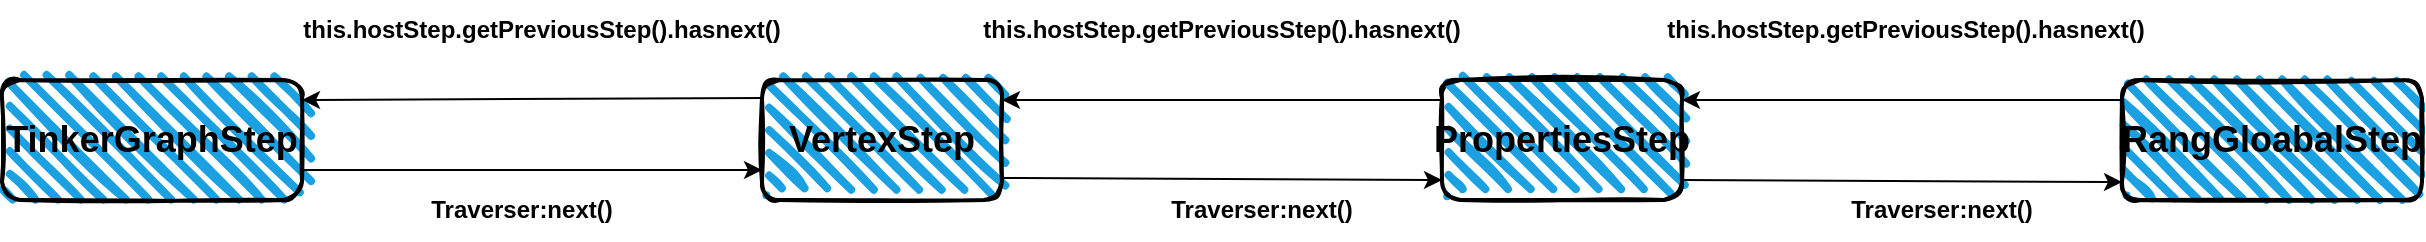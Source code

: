 <mxfile version="21.3.8" type="github">
  <diagram name="第 1 页" id="VWPbVaGyWXcX7U-H5dxE">
    <mxGraphModel dx="1434" dy="739" grid="1" gridSize="10" guides="1" tooltips="1" connect="1" arrows="1" fold="1" page="1" pageScale="1" pageWidth="827" pageHeight="1169" math="0" shadow="0">
      <root>
        <mxCell id="0" />
        <mxCell id="1" parent="0" />
        <mxCell id="vvC79_eZZluVpK0fMWGm-1" value="" style="rounded=1;whiteSpace=wrap;html=1;" vertex="1" parent="1">
          <mxGeometry x="100" y="330" width="150" height="60" as="geometry" />
        </mxCell>
        <mxCell id="vvC79_eZZluVpK0fMWGm-2" value="" style="rounded=1;whiteSpace=wrap;html=1;" vertex="1" parent="1">
          <mxGeometry x="480" y="330" width="120" height="60" as="geometry" />
        </mxCell>
        <mxCell id="vvC79_eZZluVpK0fMWGm-3" value="" style="rounded=1;whiteSpace=wrap;html=1;" vertex="1" parent="1">
          <mxGeometry x="820" y="330" width="120" height="60" as="geometry" />
        </mxCell>
        <mxCell id="vvC79_eZZluVpK0fMWGm-4" value="" style="rounded=1;whiteSpace=wrap;html=1;" vertex="1" parent="1">
          <mxGeometry x="1160" y="330" width="150" height="60" as="geometry" />
        </mxCell>
        <mxCell id="vvC79_eZZluVpK0fMWGm-13" value="&lt;b&gt;&lt;font style=&quot;font-size: 18px;&quot;&gt;TinkerGraphStep&lt;/font&gt;&lt;/b&gt;" style="rounded=1;whiteSpace=wrap;html=1;strokeWidth=2;fillWeight=4;hachureGap=8;hachureAngle=45;fillColor=#1ba1e2;sketch=1;" vertex="1" parent="1">
          <mxGeometry x="100" y="330" width="150" height="60" as="geometry" />
        </mxCell>
        <mxCell id="vvC79_eZZluVpK0fMWGm-14" value="&lt;b&gt;&lt;font style=&quot;font-size: 18px;&quot;&gt;VertexStep&lt;/font&gt;&lt;/b&gt;" style="rounded=1;whiteSpace=wrap;html=1;strokeWidth=2;fillWeight=4;hachureGap=8;hachureAngle=45;fillColor=#1ba1e2;sketch=1;" vertex="1" parent="1">
          <mxGeometry x="480" y="330" width="120" height="60" as="geometry" />
        </mxCell>
        <mxCell id="vvC79_eZZluVpK0fMWGm-15" value="&lt;b&gt;&lt;font style=&quot;font-size: 18px;&quot;&gt;PropertiesStep&lt;/font&gt;&lt;/b&gt;" style="rounded=1;whiteSpace=wrap;html=1;strokeWidth=2;fillWeight=4;hachureGap=8;hachureAngle=45;fillColor=#1ba1e2;sketch=1;" vertex="1" parent="1">
          <mxGeometry x="820" y="330" width="120" height="60" as="geometry" />
        </mxCell>
        <mxCell id="vvC79_eZZluVpK0fMWGm-16" value="&lt;b&gt;&lt;font style=&quot;font-size: 18px;&quot;&gt;RangGloabalStep&lt;/font&gt;&lt;/b&gt;" style="rounded=1;whiteSpace=wrap;html=1;strokeWidth=2;fillWeight=4;hachureGap=8;hachureAngle=45;fillColor=#1ba1e2;sketch=1;" vertex="1" parent="1">
          <mxGeometry x="1160" y="330" width="150" height="60" as="geometry" />
        </mxCell>
        <mxCell id="vvC79_eZZluVpK0fMWGm-18" value="&lt;b&gt;this.hostStep.getPreviousStep().hasnext()&lt;/b&gt;" style="text;html=1;strokeColor=none;fillColor=none;align=center;verticalAlign=middle;whiteSpace=wrap;rounded=0;" vertex="1" parent="1">
          <mxGeometry x="1022" y="290" width="60" height="30" as="geometry" />
        </mxCell>
        <mxCell id="vvC79_eZZluVpK0fMWGm-25" value="" style="endArrow=classic;html=1;rounded=0;" edge="1" parent="1">
          <mxGeometry width="50" height="50" relative="1" as="geometry">
            <mxPoint x="600" y="379" as="sourcePoint" />
            <mxPoint x="820" y="380" as="targetPoint" />
          </mxGeometry>
        </mxCell>
        <mxCell id="vvC79_eZZluVpK0fMWGm-26" value="" style="endArrow=classic;html=1;rounded=0;entryX=0;entryY=0.75;entryDx=0;entryDy=0;exitX=1;exitY=0.75;exitDx=0;exitDy=0;" edge="1" parent="1" source="vvC79_eZZluVpK0fMWGm-1" target="vvC79_eZZluVpK0fMWGm-2">
          <mxGeometry width="50" height="50" relative="1" as="geometry">
            <mxPoint x="260" y="382" as="sourcePoint" />
            <mxPoint x="370" y="381" as="targetPoint" />
          </mxGeometry>
        </mxCell>
        <mxCell id="vvC79_eZZluVpK0fMWGm-27" value="" style="endArrow=classic;html=1;rounded=0;" edge="1" parent="1">
          <mxGeometry width="50" height="50" relative="1" as="geometry">
            <mxPoint x="1160" y="340" as="sourcePoint" />
            <mxPoint x="940" y="340" as="targetPoint" />
          </mxGeometry>
        </mxCell>
        <mxCell id="vvC79_eZZluVpK0fMWGm-28" value="" style="endArrow=classic;html=1;rounded=0;" edge="1" parent="1">
          <mxGeometry width="50" height="50" relative="1" as="geometry">
            <mxPoint x="940" y="380" as="sourcePoint" />
            <mxPoint x="1160" y="381" as="targetPoint" />
          </mxGeometry>
        </mxCell>
        <mxCell id="vvC79_eZZluVpK0fMWGm-29" value="" style="endArrow=classic;html=1;rounded=0;" edge="1" parent="1">
          <mxGeometry width="50" height="50" relative="1" as="geometry">
            <mxPoint x="820" y="340" as="sourcePoint" />
            <mxPoint x="600" y="340" as="targetPoint" />
          </mxGeometry>
        </mxCell>
        <mxCell id="vvC79_eZZluVpK0fMWGm-30" value="" style="endArrow=classic;html=1;rounded=0;exitX=0.008;exitY=0.15;exitDx=0;exitDy=0;exitPerimeter=0;" edge="1" parent="1" source="vvC79_eZZluVpK0fMWGm-2">
          <mxGeometry width="50" height="50" relative="1" as="geometry">
            <mxPoint x="440" y="340" as="sourcePoint" />
            <mxPoint x="250" y="340" as="targetPoint" />
          </mxGeometry>
        </mxCell>
        <mxCell id="vvC79_eZZluVpK0fMWGm-32" value="&lt;b&gt;this.hostStep.getPreviousStep().hasnext()&lt;/b&gt;" style="text;html=1;strokeColor=none;fillColor=none;align=center;verticalAlign=middle;whiteSpace=wrap;rounded=0;" vertex="1" parent="1">
          <mxGeometry x="680" y="290" width="60" height="30" as="geometry" />
        </mxCell>
        <mxCell id="vvC79_eZZluVpK0fMWGm-33" value="&lt;b&gt;this.hostStep.getPreviousStep().hasnext()&lt;/b&gt;" style="text;html=1;strokeColor=none;fillColor=none;align=center;verticalAlign=middle;whiteSpace=wrap;rounded=0;" vertex="1" parent="1">
          <mxGeometry x="340" y="290" width="60" height="30" as="geometry" />
        </mxCell>
        <mxCell id="vvC79_eZZluVpK0fMWGm-35" value="&lt;b&gt;Traverser:next()&lt;/b&gt;" style="text;html=1;strokeColor=none;fillColor=none;align=center;verticalAlign=middle;whiteSpace=wrap;rounded=0;" vertex="1" parent="1">
          <mxGeometry x="330" y="380" width="60" height="30" as="geometry" />
        </mxCell>
        <mxCell id="vvC79_eZZluVpK0fMWGm-39" value="&lt;b&gt;Traverser:next()&lt;/b&gt;" style="text;html=1;strokeColor=none;fillColor=none;align=center;verticalAlign=middle;whiteSpace=wrap;rounded=0;" vertex="1" parent="1">
          <mxGeometry x="700" y="380" width="60" height="30" as="geometry" />
        </mxCell>
        <mxCell id="vvC79_eZZluVpK0fMWGm-40" value="&lt;b&gt;Traverser:next()&lt;/b&gt;" style="text;html=1;strokeColor=none;fillColor=none;align=center;verticalAlign=middle;whiteSpace=wrap;rounded=0;" vertex="1" parent="1">
          <mxGeometry x="1040" y="380" width="60" height="30" as="geometry" />
        </mxCell>
      </root>
    </mxGraphModel>
  </diagram>
</mxfile>
